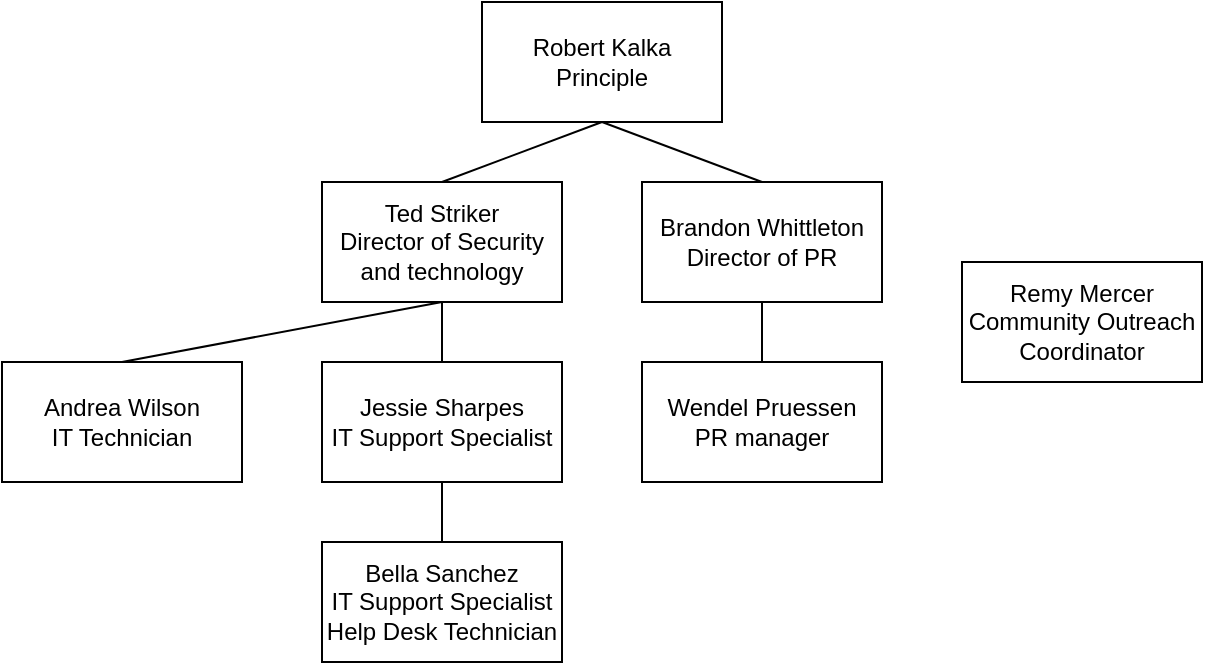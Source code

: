 <mxfile version="22.1.0" type="device">
  <diagram name="Page-1" id="ypnUIneCcQCIm-a_3gtq">
    <mxGraphModel dx="1164" dy="583" grid="1" gridSize="10" guides="1" tooltips="1" connect="1" arrows="1" fold="1" page="1" pageScale="1" pageWidth="1100" pageHeight="850" math="0" shadow="0">
      <root>
        <mxCell id="0" />
        <mxCell id="1" parent="0" />
        <mxCell id="T4IEYjxgKjljQvPr0-EE-1" value="Robert Kalka&lt;br&gt;Principle" style="rounded=0;whiteSpace=wrap;html=1;" vertex="1" parent="1">
          <mxGeometry x="480" y="20" width="120" height="60" as="geometry" />
        </mxCell>
        <mxCell id="T4IEYjxgKjljQvPr0-EE-2" value="Andrea Wilson&lt;br&gt;IT Technician" style="rounded=0;whiteSpace=wrap;html=1;" vertex="1" parent="1">
          <mxGeometry x="240" y="200" width="120" height="60" as="geometry" />
        </mxCell>
        <mxCell id="T4IEYjxgKjljQvPr0-EE-3" value="Jessie Sharpes&lt;br&gt;IT Support Specialist" style="rounded=0;whiteSpace=wrap;html=1;" vertex="1" parent="1">
          <mxGeometry x="400" y="200" width="120" height="60" as="geometry" />
        </mxCell>
        <mxCell id="T4IEYjxgKjljQvPr0-EE-4" value="Brandon Whittleton&lt;br&gt;Director of PR" style="rounded=0;whiteSpace=wrap;html=1;" vertex="1" parent="1">
          <mxGeometry x="560" y="110" width="120" height="60" as="geometry" />
        </mxCell>
        <mxCell id="T4IEYjxgKjljQvPr0-EE-5" value="Bella Sanchez&lt;br&gt;IT Support Specialist&lt;br&gt;Help Desk Technician" style="rounded=0;whiteSpace=wrap;html=1;" vertex="1" parent="1">
          <mxGeometry x="400" y="290" width="120" height="60" as="geometry" />
        </mxCell>
        <mxCell id="T4IEYjxgKjljQvPr0-EE-6" value="Wendel Pruessen&lt;br&gt;PR manager" style="rounded=0;whiteSpace=wrap;html=1;" vertex="1" parent="1">
          <mxGeometry x="560" y="200" width="120" height="60" as="geometry" />
        </mxCell>
        <mxCell id="T4IEYjxgKjljQvPr0-EE-7" value="Remy Mercer&lt;br&gt;Community Outreach Coordinator" style="rounded=0;whiteSpace=wrap;html=1;" vertex="1" parent="1">
          <mxGeometry x="720" y="150" width="120" height="60" as="geometry" />
        </mxCell>
        <mxCell id="T4IEYjxgKjljQvPr0-EE-9" value="Ted Striker&lt;br&gt;Director of Security and technology" style="rounded=0;whiteSpace=wrap;html=1;" vertex="1" parent="1">
          <mxGeometry x="400" y="110" width="120" height="60" as="geometry" />
        </mxCell>
        <mxCell id="T4IEYjxgKjljQvPr0-EE-11" value="" style="endArrow=none;html=1;rounded=0;entryX=0.5;entryY=1;entryDx=0;entryDy=0;exitX=0.5;exitY=0;exitDx=0;exitDy=0;" edge="1" parent="1" source="T4IEYjxgKjljQvPr0-EE-9" target="T4IEYjxgKjljQvPr0-EE-1">
          <mxGeometry width="50" height="50" relative="1" as="geometry">
            <mxPoint x="530" y="190" as="sourcePoint" />
            <mxPoint x="580" y="140" as="targetPoint" />
          </mxGeometry>
        </mxCell>
        <mxCell id="T4IEYjxgKjljQvPr0-EE-12" value="" style="endArrow=none;html=1;rounded=0;exitX=0.5;exitY=0;exitDx=0;exitDy=0;" edge="1" parent="1" source="T4IEYjxgKjljQvPr0-EE-4">
          <mxGeometry width="50" height="50" relative="1" as="geometry">
            <mxPoint x="530" y="190" as="sourcePoint" />
            <mxPoint x="540" y="80" as="targetPoint" />
          </mxGeometry>
        </mxCell>
        <mxCell id="T4IEYjxgKjljQvPr0-EE-13" value="" style="endArrow=none;html=1;rounded=0;entryX=0.5;entryY=1;entryDx=0;entryDy=0;exitX=0.5;exitY=0;exitDx=0;exitDy=0;" edge="1" parent="1" source="T4IEYjxgKjljQvPr0-EE-2" target="T4IEYjxgKjljQvPr0-EE-9">
          <mxGeometry width="50" height="50" relative="1" as="geometry">
            <mxPoint x="530" y="190" as="sourcePoint" />
            <mxPoint x="580" y="140" as="targetPoint" />
          </mxGeometry>
        </mxCell>
        <mxCell id="T4IEYjxgKjljQvPr0-EE-14" value="" style="endArrow=none;html=1;rounded=0;entryX=0.5;entryY=1;entryDx=0;entryDy=0;exitX=0.5;exitY=0;exitDx=0;exitDy=0;" edge="1" parent="1" source="T4IEYjxgKjljQvPr0-EE-3" target="T4IEYjxgKjljQvPr0-EE-9">
          <mxGeometry width="50" height="50" relative="1" as="geometry">
            <mxPoint x="530" y="190" as="sourcePoint" />
            <mxPoint x="580" y="140" as="targetPoint" />
          </mxGeometry>
        </mxCell>
        <mxCell id="T4IEYjxgKjljQvPr0-EE-15" value="" style="endArrow=none;html=1;rounded=0;entryX=0.5;entryY=1;entryDx=0;entryDy=0;" edge="1" parent="1" target="T4IEYjxgKjljQvPr0-EE-4">
          <mxGeometry width="50" height="50" relative="1" as="geometry">
            <mxPoint x="620" y="200" as="sourcePoint" />
            <mxPoint x="580" y="140" as="targetPoint" />
          </mxGeometry>
        </mxCell>
        <mxCell id="T4IEYjxgKjljQvPr0-EE-16" value="" style="endArrow=none;html=1;rounded=0;entryX=0.5;entryY=1;entryDx=0;entryDy=0;exitX=0.5;exitY=0;exitDx=0;exitDy=0;" edge="1" parent="1" source="T4IEYjxgKjljQvPr0-EE-5" target="T4IEYjxgKjljQvPr0-EE-3">
          <mxGeometry width="50" height="50" relative="1" as="geometry">
            <mxPoint x="530" y="190" as="sourcePoint" />
            <mxPoint x="580" y="140" as="targetPoint" />
          </mxGeometry>
        </mxCell>
      </root>
    </mxGraphModel>
  </diagram>
</mxfile>
